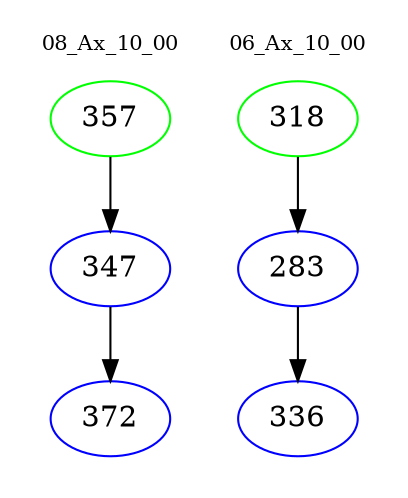 digraph{
subgraph cluster_0 {
color = white
label = "08_Ax_10_00";
fontsize=10;
T0_357 [label="357", color="green"]
T0_357 -> T0_347 [color="black"]
T0_347 [label="347", color="blue"]
T0_347 -> T0_372 [color="black"]
T0_372 [label="372", color="blue"]
}
subgraph cluster_1 {
color = white
label = "06_Ax_10_00";
fontsize=10;
T1_318 [label="318", color="green"]
T1_318 -> T1_283 [color="black"]
T1_283 [label="283", color="blue"]
T1_283 -> T1_336 [color="black"]
T1_336 [label="336", color="blue"]
}
}
